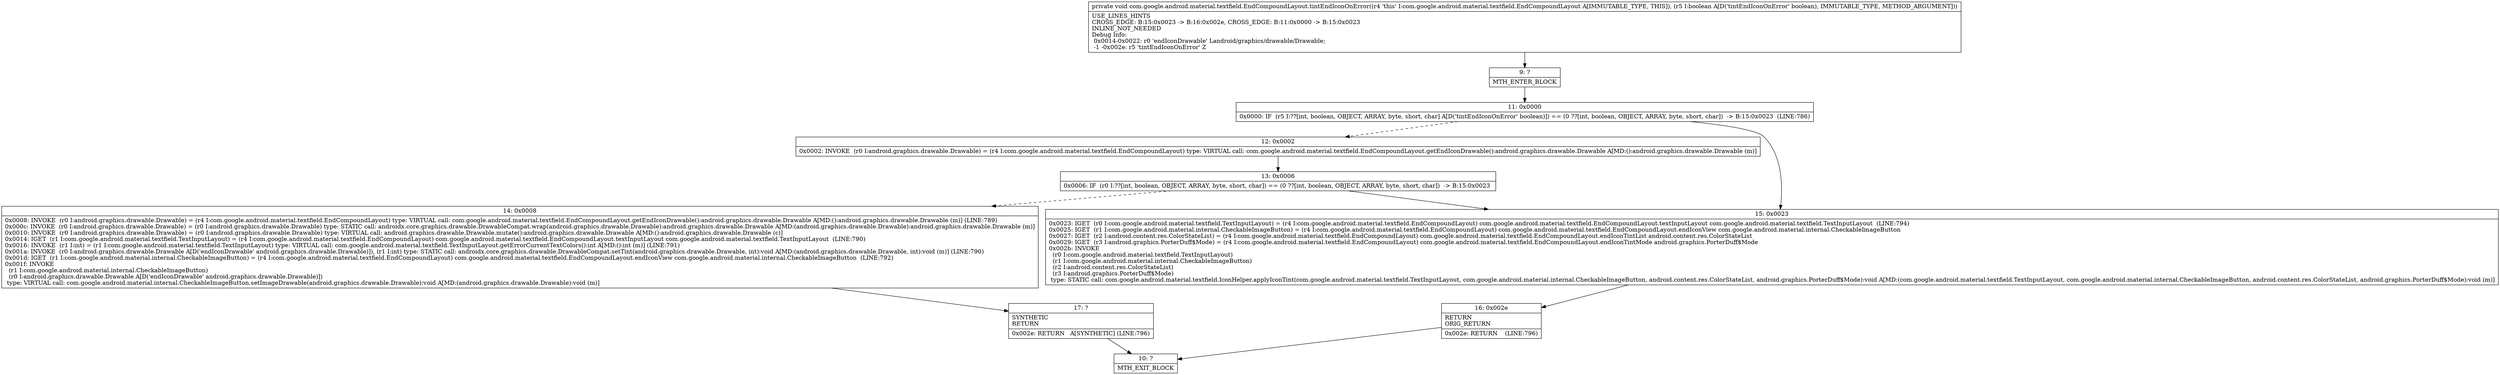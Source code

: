 digraph "CFG forcom.google.android.material.textfield.EndCompoundLayout.tintEndIconOnError(Z)V" {
Node_9 [shape=record,label="{9\:\ ?|MTH_ENTER_BLOCK\l}"];
Node_11 [shape=record,label="{11\:\ 0x0000|0x0000: IF  (r5 I:??[int, boolean, OBJECT, ARRAY, byte, short, char] A[D('tintEndIconOnError' boolean)]) == (0 ??[int, boolean, OBJECT, ARRAY, byte, short, char])  \-\> B:15:0x0023  (LINE:786)\l}"];
Node_12 [shape=record,label="{12\:\ 0x0002|0x0002: INVOKE  (r0 I:android.graphics.drawable.Drawable) = (r4 I:com.google.android.material.textfield.EndCompoundLayout) type: VIRTUAL call: com.google.android.material.textfield.EndCompoundLayout.getEndIconDrawable():android.graphics.drawable.Drawable A[MD:():android.graphics.drawable.Drawable (m)]\l}"];
Node_13 [shape=record,label="{13\:\ 0x0006|0x0006: IF  (r0 I:??[int, boolean, OBJECT, ARRAY, byte, short, char]) == (0 ??[int, boolean, OBJECT, ARRAY, byte, short, char])  \-\> B:15:0x0023 \l}"];
Node_14 [shape=record,label="{14\:\ 0x0008|0x0008: INVOKE  (r0 I:android.graphics.drawable.Drawable) = (r4 I:com.google.android.material.textfield.EndCompoundLayout) type: VIRTUAL call: com.google.android.material.textfield.EndCompoundLayout.getEndIconDrawable():android.graphics.drawable.Drawable A[MD:():android.graphics.drawable.Drawable (m)] (LINE:789)\l0x000c: INVOKE  (r0 I:android.graphics.drawable.Drawable) = (r0 I:android.graphics.drawable.Drawable) type: STATIC call: androidx.core.graphics.drawable.DrawableCompat.wrap(android.graphics.drawable.Drawable):android.graphics.drawable.Drawable A[MD:(android.graphics.drawable.Drawable):android.graphics.drawable.Drawable (m)]\l0x0010: INVOKE  (r0 I:android.graphics.drawable.Drawable) = (r0 I:android.graphics.drawable.Drawable) type: VIRTUAL call: android.graphics.drawable.Drawable.mutate():android.graphics.drawable.Drawable A[MD:():android.graphics.drawable.Drawable (c)]\l0x0014: IGET  (r1 I:com.google.android.material.textfield.TextInputLayout) = (r4 I:com.google.android.material.textfield.EndCompoundLayout) com.google.android.material.textfield.EndCompoundLayout.textInputLayout com.google.android.material.textfield.TextInputLayout  (LINE:790)\l0x0016: INVOKE  (r1 I:int) = (r1 I:com.google.android.material.textfield.TextInputLayout) type: VIRTUAL call: com.google.android.material.textfield.TextInputLayout.getErrorCurrentTextColors():int A[MD:():int (m)] (LINE:791)\l0x001a: INVOKE  (r0 I:android.graphics.drawable.Drawable A[D('endIconDrawable' android.graphics.drawable.Drawable)]), (r1 I:int) type: STATIC call: androidx.core.graphics.drawable.DrawableCompat.setTint(android.graphics.drawable.Drawable, int):void A[MD:(android.graphics.drawable.Drawable, int):void (m)] (LINE:790)\l0x001d: IGET  (r1 I:com.google.android.material.internal.CheckableImageButton) = (r4 I:com.google.android.material.textfield.EndCompoundLayout) com.google.android.material.textfield.EndCompoundLayout.endIconView com.google.android.material.internal.CheckableImageButton  (LINE:792)\l0x001f: INVOKE  \l  (r1 I:com.google.android.material.internal.CheckableImageButton)\l  (r0 I:android.graphics.drawable.Drawable A[D('endIconDrawable' android.graphics.drawable.Drawable)])\l type: VIRTUAL call: com.google.android.material.internal.CheckableImageButton.setImageDrawable(android.graphics.drawable.Drawable):void A[MD:(android.graphics.drawable.Drawable):void (m)]\l}"];
Node_17 [shape=record,label="{17\:\ ?|SYNTHETIC\lRETURN\l|0x002e: RETURN   A[SYNTHETIC] (LINE:796)\l}"];
Node_10 [shape=record,label="{10\:\ ?|MTH_EXIT_BLOCK\l}"];
Node_15 [shape=record,label="{15\:\ 0x0023|0x0023: IGET  (r0 I:com.google.android.material.textfield.TextInputLayout) = (r4 I:com.google.android.material.textfield.EndCompoundLayout) com.google.android.material.textfield.EndCompoundLayout.textInputLayout com.google.android.material.textfield.TextInputLayout  (LINE:794)\l0x0025: IGET  (r1 I:com.google.android.material.internal.CheckableImageButton) = (r4 I:com.google.android.material.textfield.EndCompoundLayout) com.google.android.material.textfield.EndCompoundLayout.endIconView com.google.android.material.internal.CheckableImageButton \l0x0027: IGET  (r2 I:android.content.res.ColorStateList) = (r4 I:com.google.android.material.textfield.EndCompoundLayout) com.google.android.material.textfield.EndCompoundLayout.endIconTintList android.content.res.ColorStateList \l0x0029: IGET  (r3 I:android.graphics.PorterDuff$Mode) = (r4 I:com.google.android.material.textfield.EndCompoundLayout) com.google.android.material.textfield.EndCompoundLayout.endIconTintMode android.graphics.PorterDuff$Mode \l0x002b: INVOKE  \l  (r0 I:com.google.android.material.textfield.TextInputLayout)\l  (r1 I:com.google.android.material.internal.CheckableImageButton)\l  (r2 I:android.content.res.ColorStateList)\l  (r3 I:android.graphics.PorterDuff$Mode)\l type: STATIC call: com.google.android.material.textfield.IconHelper.applyIconTint(com.google.android.material.textfield.TextInputLayout, com.google.android.material.internal.CheckableImageButton, android.content.res.ColorStateList, android.graphics.PorterDuff$Mode):void A[MD:(com.google.android.material.textfield.TextInputLayout, com.google.android.material.internal.CheckableImageButton, android.content.res.ColorStateList, android.graphics.PorterDuff$Mode):void (m)]\l}"];
Node_16 [shape=record,label="{16\:\ 0x002e|RETURN\lORIG_RETURN\l|0x002e: RETURN    (LINE:796)\l}"];
MethodNode[shape=record,label="{private void com.google.android.material.textfield.EndCompoundLayout.tintEndIconOnError((r4 'this' I:com.google.android.material.textfield.EndCompoundLayout A[IMMUTABLE_TYPE, THIS]), (r5 I:boolean A[D('tintEndIconOnError' boolean), IMMUTABLE_TYPE, METHOD_ARGUMENT]))  | USE_LINES_HINTS\lCROSS_EDGE: B:15:0x0023 \-\> B:16:0x002e, CROSS_EDGE: B:11:0x0000 \-\> B:15:0x0023\lINLINE_NOT_NEEDED\lDebug Info:\l  0x0014\-0x0022: r0 'endIconDrawable' Landroid\/graphics\/drawable\/Drawable;\l  \-1 \-0x002e: r5 'tintEndIconOnError' Z\l}"];
MethodNode -> Node_9;Node_9 -> Node_11;
Node_11 -> Node_12[style=dashed];
Node_11 -> Node_15;
Node_12 -> Node_13;
Node_13 -> Node_14[style=dashed];
Node_13 -> Node_15;
Node_14 -> Node_17;
Node_17 -> Node_10;
Node_15 -> Node_16;
Node_16 -> Node_10;
}

